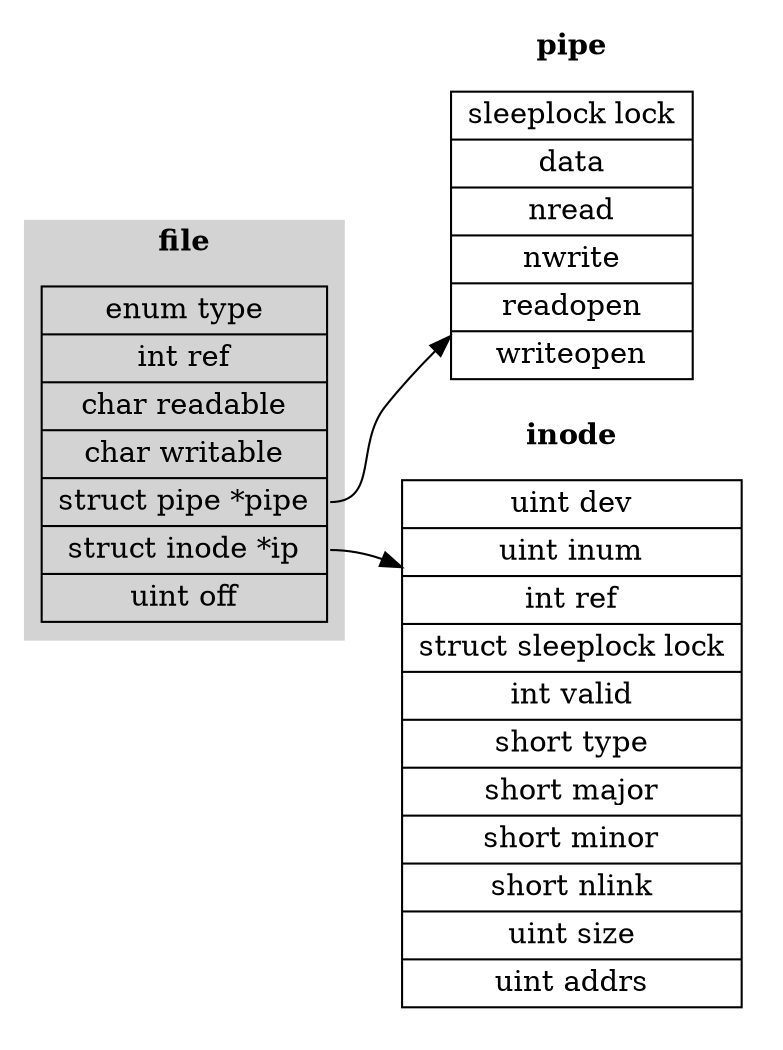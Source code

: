digraph file_struct {
  rankdir=LR;
  node [shape=record];

  subgraph cluster_file {
    label=<<b>file</b>>; style=filled; color=lightgray;
    file [label="enum type|int ref|char readable|char writable|<p>struct pipe *pipe|<i>struct inode *ip|uint off"];
  }
  subgraph cluster_pipe {
    label =<<b>pipe</b>>; style=filled; color=white;
    pipe [label="sleeplock lock|data|nread|nwrite|readopen|writeopen"]
  }
  subgraph cluster_inode {
    label =<<b>inode</b>>; style=filled; color=white;
    inode [label="uint dev|uint inum|int ref|struct sleeplock lock|int valid|short type|short major|short minor|short nlink|uint size|uint addrs"];
  }

  file:p -> pipe;
  file:i -> inode;

}
